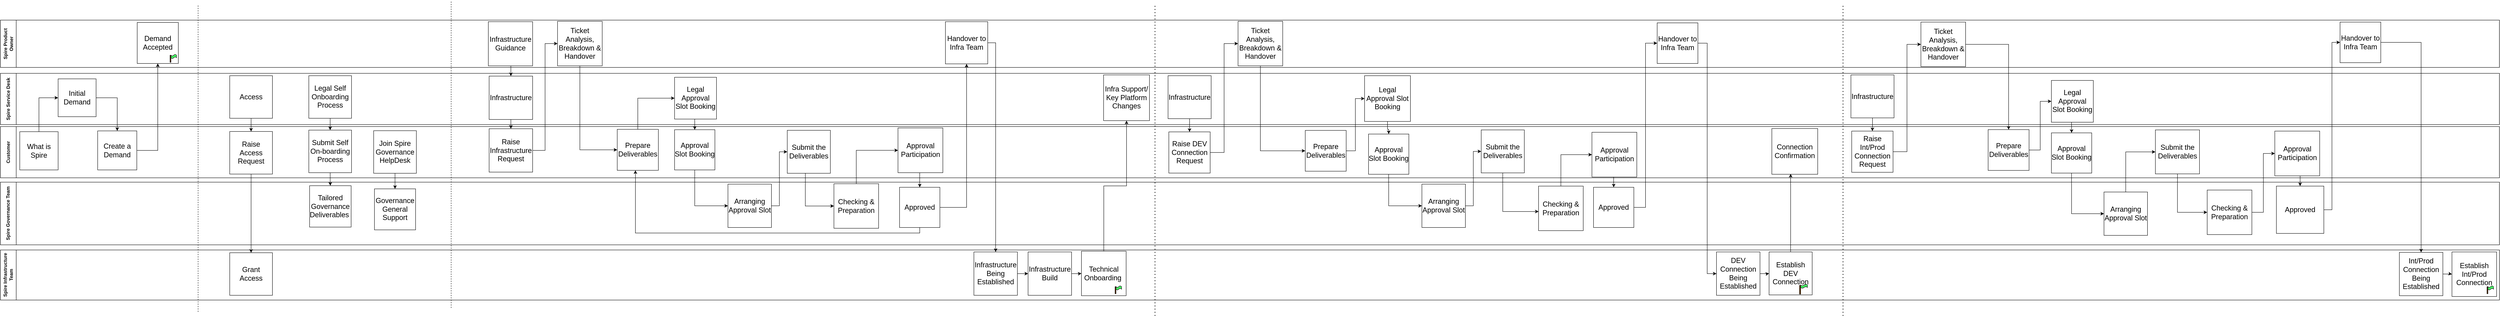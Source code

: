 <mxfile version="24.6.5" type="github">
  <diagram name="Page-1" id="jH9X4JJsDZ_ZStQkH7_o">
    <mxGraphModel dx="3366" dy="1893" grid="1" gridSize="10" guides="1" tooltips="1" connect="1" arrows="1" fold="1" page="1" pageScale="1" pageWidth="850" pageHeight="1100" math="0" shadow="0">
      <root>
        <mxCell id="0" />
        <mxCell id="1" parent="0" />
        <mxCell id="82_Ag931LT2ZOT2VYiMG-121" style="edgeStyle=orthogonalEdgeStyle;rounded=0;orthogonalLoop=1;jettySize=auto;html=1;exitX=0.5;exitY=0;exitDx=0;exitDy=0;entryX=0;entryY=0.5;entryDx=0;entryDy=0;" parent="1" source="qbZJIbXkHSn2Dnnv8URz-1" target="82_Ag931LT2ZOT2VYiMG-100" edge="1">
          <mxGeometry relative="1" as="geometry" />
        </mxCell>
        <mxCell id="jGQv9b9LemF5QD2wP8w_-19" value="Spire Product Owner" style="swimlane;horizontal=0;whiteSpace=wrap;html=1;startSize=40;" parent="1" vertex="1">
          <mxGeometry x="-1180" y="-200" width="6320" height="120" as="geometry" />
        </mxCell>
        <mxCell id="82_Ag931LT2ZOT2VYiMG-1" value="&lt;div&gt;&lt;font style=&quot;font-size: 18px;&quot;&gt;Handover to Infra Team&lt;/font&gt;&lt;/div&gt;" style="whiteSpace=wrap;html=1;aspect=fixed;spacing=1;" parent="jGQv9b9LemF5QD2wP8w_-19" vertex="1">
          <mxGeometry x="2390" y="4" width="107" height="107" as="geometry" />
        </mxCell>
        <mxCell id="jGQv9b9LemF5QD2wP8w_-6" value="&lt;font style=&quot;font-size: 18px;&quot;&gt;Infrastructure Guidance&lt;/font&gt;" style="whiteSpace=wrap;html=1;aspect=fixed;" parent="jGQv9b9LemF5QD2wP8w_-19" vertex="1">
          <mxGeometry x="1234" y="4" width="112" height="112" as="geometry" />
        </mxCell>
        <mxCell id="qbZJIbXkHSn2Dnnv8URz-4" value="&lt;font style=&quot;font-size: 18px;&quot;&gt;Demand Accepted&lt;/font&gt;" style="whiteSpace=wrap;html=1;aspect=fixed;" parent="jGQv9b9LemF5QD2wP8w_-19" vertex="1">
          <mxGeometry x="346" y="6" width="104" height="104" as="geometry" />
        </mxCell>
        <mxCell id="82_Ag931LT2ZOT2VYiMG-70" value="" style="group" parent="jGQv9b9LemF5QD2wP8w_-19" vertex="1" connectable="0">
          <mxGeometry x="429" y="87" width="16.4" height="20" as="geometry" />
        </mxCell>
        <mxCell id="82_Ag931LT2ZOT2VYiMG-67" value="" style="shape=tape;whiteSpace=wrap;html=1;fillColor=#4AFF68;" parent="82_Ag931LT2ZOT2VYiMG-70" vertex="1">
          <mxGeometry x="2.343" width="14.057" height="10.526" as="geometry" />
        </mxCell>
        <mxCell id="82_Ag931LT2ZOT2VYiMG-69" value="" style="rounded=0;whiteSpace=wrap;html=1;fillColor=#663300;" parent="82_Ag931LT2ZOT2VYiMG-70" vertex="1">
          <mxGeometry y="2.105" width="2.343" height="17.895" as="geometry" />
        </mxCell>
        <mxCell id="jGQv9b9LemF5QD2wP8w_-8" value="&lt;font style=&quot;font-size: 18px;&quot;&gt;Ticket Analysis, Breakdown &amp;amp; Handover&lt;/font&gt;" style="whiteSpace=wrap;html=1;aspect=fixed;" parent="jGQv9b9LemF5QD2wP8w_-19" vertex="1">
          <mxGeometry x="1409" y="3" width="113" height="113" as="geometry" />
        </mxCell>
        <mxCell id="82_Ag931LT2ZOT2VYiMG-153" value="&lt;font style=&quot;font-size: 18px;&quot;&gt;Ticket Analysis, Breakdown &amp;amp; Handover&lt;/font&gt;" style="whiteSpace=wrap;html=1;aspect=fixed;" parent="jGQv9b9LemF5QD2wP8w_-19" vertex="1">
          <mxGeometry x="3130" y="3" width="113" height="113" as="geometry" />
        </mxCell>
        <mxCell id="82_Ag931LT2ZOT2VYiMG-25" value="&lt;div&gt;&lt;font style=&quot;font-size: 18px;&quot;&gt;Handover to Infra Team&lt;/font&gt;&lt;/div&gt;" style="whiteSpace=wrap;html=1;aspect=fixed;spacing=1;" parent="jGQv9b9LemF5QD2wP8w_-19" vertex="1">
          <mxGeometry x="4190" y="7" width="103" height="103" as="geometry" />
        </mxCell>
        <mxCell id="82_Ag931LT2ZOT2VYiMG-188" value="" style="endArrow=none;dashed=1;html=1;rounded=0;" parent="jGQv9b9LemF5QD2wP8w_-19" edge="1">
          <mxGeometry width="50" height="50" relative="1" as="geometry">
            <mxPoint x="1140" y="730" as="sourcePoint" />
            <mxPoint x="1140" y="-50" as="targetPoint" />
          </mxGeometry>
        </mxCell>
        <mxCell id="jGQv9b9LemF5QD2wP8w_-20" value="Customer" style="swimlane;horizontal=0;whiteSpace=wrap;html=1;startSize=40;" parent="1" vertex="1">
          <mxGeometry x="-1180" y="70" width="6320" height="130" as="geometry" />
        </mxCell>
        <mxCell id="qbZJIbXkHSn2Dnnv8URz-3" value="&lt;font style=&quot;font-size: 18px;&quot;&gt;Create a Demand&lt;/font&gt;" style="whiteSpace=wrap;html=1;aspect=fixed;" parent="jGQv9b9LemF5QD2wP8w_-20" vertex="1">
          <mxGeometry x="246" y="11" width="99" height="99" as="geometry" />
        </mxCell>
        <mxCell id="82_Ag931LT2ZOT2VYiMG-110" value="&lt;div&gt;&lt;font style=&quot;font-size: 18px;&quot;&gt;Join Spire Governance HelpDesk&lt;/font&gt;&lt;/div&gt;" style="whiteSpace=wrap;html=1;aspect=fixed;spacing=1;" parent="jGQv9b9LemF5QD2wP8w_-20" vertex="1">
          <mxGeometry x="944" y="10.5" width="108" height="108" as="geometry" />
        </mxCell>
        <mxCell id="qbZJIbXkHSn2Dnnv8URz-2" value="&lt;font style=&quot;font-size: 18px;&quot;&gt;Submit Self On-boarding Process&lt;/font&gt;" style="whiteSpace=wrap;html=1;aspect=fixed;" parent="jGQv9b9LemF5QD2wP8w_-20" vertex="1">
          <mxGeometry x="780" y="9" width="108" height="108" as="geometry" />
        </mxCell>
        <mxCell id="qbZJIbXkHSn2Dnnv8URz-1" value="&lt;font style=&quot;font-size: 18px;&quot;&gt;What is Spire&lt;/font&gt;" style="whiteSpace=wrap;html=1;aspect=fixed;" parent="jGQv9b9LemF5QD2wP8w_-20" vertex="1">
          <mxGeometry x="49" y="13" width="97" height="97" as="geometry" />
        </mxCell>
        <mxCell id="82_Ag931LT2ZOT2VYiMG-127" value="&lt;font style=&quot;font-size: 18px;&quot;&gt;Raise Access Request&lt;/font&gt;" style="whiteSpace=wrap;html=1;aspect=fixed;" parent="jGQv9b9LemF5QD2wP8w_-20" vertex="1">
          <mxGeometry x="580" y="12.5" width="108" height="108" as="geometry" />
        </mxCell>
        <mxCell id="jGQv9b9LemF5QD2wP8w_-10" value="&lt;span style=&quot;font-size: 18px;&quot;&gt;Approval Participation&lt;/span&gt;" style="whiteSpace=wrap;html=1;aspect=fixed;spacing=1;" parent="jGQv9b9LemF5QD2wP8w_-20" vertex="1">
          <mxGeometry x="2270" y="3.5" width="113.5" height="113.5" as="geometry" />
        </mxCell>
        <mxCell id="jGQv9b9LemF5QD2wP8w_-9" value="&lt;div&gt;&lt;font style=&quot;font-size: 18px;&quot;&gt;Submit the Deliverables&lt;/font&gt;&lt;/div&gt;" style="whiteSpace=wrap;html=1;aspect=fixed;spacing=1;" parent="jGQv9b9LemF5QD2wP8w_-20" vertex="1">
          <mxGeometry x="1990" y="9.5" width="109" height="109" as="geometry" />
        </mxCell>
        <mxCell id="jGQv9b9LemF5QD2wP8w_-5" value="&lt;div&gt;&lt;font style=&quot;font-size: 18px;&quot;&gt;Approval Slot Booking&lt;/font&gt;&lt;/div&gt;" style="whiteSpace=wrap;html=1;aspect=fixed;spacing=1;" parent="jGQv9b9LemF5QD2wP8w_-20" vertex="1">
          <mxGeometry x="1705" y="8" width="102" height="102" as="geometry" />
        </mxCell>
        <mxCell id="jGQv9b9LemF5QD2wP8w_-4" value="&lt;div&gt;&lt;font style=&quot;font-size: 18px;&quot;&gt;Prepare Deliverables&lt;/font&gt;&lt;/div&gt;" style="whiteSpace=wrap;html=1;aspect=fixed;spacing=1;" parent="jGQv9b9LemF5QD2wP8w_-20" vertex="1">
          <mxGeometry x="1560" y="7" width="104" height="104" as="geometry" />
        </mxCell>
        <mxCell id="82_Ag931LT2ZOT2VYiMG-11" value="&lt;div&gt;&lt;font style=&quot;font-size: 18px;&quot;&gt;Prepare Deliverables&lt;/font&gt;&lt;/div&gt;" style="whiteSpace=wrap;html=1;aspect=fixed;spacing=1;" parent="jGQv9b9LemF5QD2wP8w_-20" vertex="1">
          <mxGeometry x="3300" y="9.75" width="103.5" height="103.5" as="geometry" />
        </mxCell>
        <mxCell id="82_Ag931LT2ZOT2VYiMG-111" value="&lt;span style=&quot;font-size: 18px;&quot;&gt;Infrastructure&lt;/span&gt;" style="whiteSpace=wrap;html=1;aspect=fixed;" parent="jGQv9b9LemF5QD2wP8w_-20" vertex="1">
          <mxGeometry x="2953" y="-129" width="109" height="109" as="geometry" />
        </mxCell>
        <mxCell id="82_Ag931LT2ZOT2VYiMG-135" value="&lt;font style=&quot;font-size: 18px;&quot;&gt;Raise Infrastructure Request&lt;/font&gt;" style="whiteSpace=wrap;html=1;aspect=fixed;" parent="jGQv9b9LemF5QD2wP8w_-20" vertex="1">
          <mxGeometry x="1236" y="5.5" width="110" height="110" as="geometry" />
        </mxCell>
        <mxCell id="jGQv9b9LemF5QD2wP8w_-2" value="&lt;div&gt;&lt;font style=&quot;font-size: 18px;&quot;&gt;Raise DEV Connection Request&lt;/font&gt;&lt;/div&gt;" style="whiteSpace=wrap;html=1;aspect=fixed;spacing=1;" parent="jGQv9b9LemF5QD2wP8w_-20" vertex="1">
          <mxGeometry x="2955" y="13.5" width="104.5" height="104.5" as="geometry" />
        </mxCell>
        <mxCell id="82_Ag931LT2ZOT2VYiMG-152" style="edgeStyle=orthogonalEdgeStyle;rounded=0;orthogonalLoop=1;jettySize=auto;html=1;" parent="jGQv9b9LemF5QD2wP8w_-20" source="82_Ag931LT2ZOT2VYiMG-111" target="jGQv9b9LemF5QD2wP8w_-2" edge="1">
          <mxGeometry relative="1" as="geometry" />
        </mxCell>
        <mxCell id="82_Ag931LT2ZOT2VYiMG-183" value="&lt;font style=&quot;font-size: 18px;&quot;&gt;Connection Confirmation&lt;/font&gt;" style="whiteSpace=wrap;html=1;aspect=fixed;spacing=1;" parent="jGQv9b9LemF5QD2wP8w_-20" vertex="1">
          <mxGeometry x="4480" y="5" width="116" height="116" as="geometry" />
        </mxCell>
        <mxCell id="82_Ag931LT2ZOT2VYiMG-157" value="&lt;div&gt;&lt;font style=&quot;font-size: 18px;&quot;&gt;Submit the Deliverables&lt;/font&gt;&lt;/div&gt;" style="whiteSpace=wrap;html=1;aspect=fixed;spacing=1;" parent="jGQv9b9LemF5QD2wP8w_-20" vertex="1">
          <mxGeometry x="3745" y="8.5" width="109" height="109" as="geometry" />
        </mxCell>
        <mxCell id="82_Ag931LT2ZOT2VYiMG-224" value="&lt;div&gt;&lt;font style=&quot;font-size: 18px;&quot;&gt;Submit the Deliverables&lt;/font&gt;&lt;/div&gt;" style="whiteSpace=wrap;html=1;aspect=fixed;spacing=1;" parent="jGQv9b9LemF5QD2wP8w_-20" vertex="1">
          <mxGeometry x="5450" y="8.5" width="111.5" height="111.5" as="geometry" />
        </mxCell>
        <mxCell id="jGQv9b9LemF5QD2wP8w_-22" value="Spire Governance Team" style="swimlane;horizontal=0;whiteSpace=wrap;html=1;startSize=40;" parent="1" vertex="1">
          <mxGeometry x="-1180" y="211" width="6320" height="159" as="geometry" />
        </mxCell>
        <mxCell id="82_Ag931LT2ZOT2VYiMG-109" value="&lt;font style=&quot;font-size: 18px;&quot;&gt;Tailored Governance Deliverables&amp;nbsp;&lt;/font&gt;" style="whiteSpace=wrap;html=1;aspect=fixed;" parent="jGQv9b9LemF5QD2wP8w_-22" vertex="1">
          <mxGeometry x="782" y="9" width="105" height="105" as="geometry" />
        </mxCell>
        <mxCell id="jGQv9b9LemF5QD2wP8w_-7" value="&lt;div&gt;&lt;font style=&quot;font-size: 18px;&quot;&gt;Governance General Support&lt;/font&gt;&lt;/div&gt;" style="whiteSpace=wrap;html=1;aspect=fixed;spacing=1;" parent="jGQv9b9LemF5QD2wP8w_-22" vertex="1">
          <mxGeometry x="946" y="17" width="104" height="104" as="geometry" />
        </mxCell>
        <mxCell id="jGQv9b9LemF5QD2wP8w_-15" value="&lt;div&gt;&lt;font style=&quot;font-size: 18px;&quot;&gt;Arranging Approval Slot&lt;/font&gt;&lt;/div&gt;" style="whiteSpace=wrap;html=1;aspect=fixed;spacing=1;" parent="jGQv9b9LemF5QD2wP8w_-22" vertex="1">
          <mxGeometry x="1840" y="5" width="110" height="110" as="geometry" />
        </mxCell>
        <mxCell id="jGQv9b9LemF5QD2wP8w_-13" value="&lt;div&gt;&lt;font style=&quot;font-size: 18px;&quot;&gt;Checking &amp;amp; Preparation&lt;/font&gt;&lt;/div&gt;" style="whiteSpace=wrap;html=1;aspect=fixed;spacing=1;" parent="jGQv9b9LemF5QD2wP8w_-22" vertex="1">
          <mxGeometry x="2108" y="4" width="113" height="113" as="geometry" />
        </mxCell>
        <mxCell id="jGQv9b9LemF5QD2wP8w_-16" value="&lt;div&gt;&lt;font style=&quot;font-size: 18px;&quot;&gt;Approved&lt;/font&gt;&lt;/div&gt;" style="whiteSpace=wrap;html=1;aspect=fixed;spacing=1;align=center;verticalAlign=middle;horizontal=1;labelPosition=center;verticalLabelPosition=middle;" parent="jGQv9b9LemF5QD2wP8w_-22" vertex="1">
          <mxGeometry x="2274" y="13" width="102" height="102" as="geometry" />
        </mxCell>
        <mxCell id="82_Ag931LT2ZOT2VYiMG-155" value="&lt;span style=&quot;font-size: 18px;&quot;&gt;Approval Participation&lt;/span&gt;" style="whiteSpace=wrap;html=1;aspect=fixed;spacing=1;" parent="jGQv9b9LemF5QD2wP8w_-22" vertex="1">
          <mxGeometry x="4025" y="-126.5" width="113.5" height="113.5" as="geometry" />
        </mxCell>
        <mxCell id="82_Ag931LT2ZOT2VYiMG-158" value="&lt;div&gt;&lt;font style=&quot;font-size: 18px;&quot;&gt;Approval Slot Booking&lt;/font&gt;&lt;/div&gt;" style="whiteSpace=wrap;html=1;aspect=fixed;spacing=1;" parent="jGQv9b9LemF5QD2wP8w_-22" vertex="1">
          <mxGeometry x="3460" y="-122" width="102" height="102" as="geometry" />
        </mxCell>
        <mxCell id="82_Ag931LT2ZOT2VYiMG-159" value="&lt;div&gt;&lt;font style=&quot;font-size: 18px;&quot;&gt;Arranging Approval Slot&lt;/font&gt;&lt;/div&gt;" style="whiteSpace=wrap;html=1;aspect=fixed;spacing=1;" parent="jGQv9b9LemF5QD2wP8w_-22" vertex="1">
          <mxGeometry x="3595" y="5" width="110" height="110" as="geometry" />
        </mxCell>
        <mxCell id="82_Ag931LT2ZOT2VYiMG-245" style="edgeStyle=orthogonalEdgeStyle;rounded=0;orthogonalLoop=1;jettySize=auto;html=1;entryX=0;entryY=0.5;entryDx=0;entryDy=0;exitX=0.5;exitY=0;exitDx=0;exitDy=0;" parent="jGQv9b9LemF5QD2wP8w_-22" source="82_Ag931LT2ZOT2VYiMG-160" target="82_Ag931LT2ZOT2VYiMG-155" edge="1">
          <mxGeometry relative="1" as="geometry" />
        </mxCell>
        <mxCell id="82_Ag931LT2ZOT2VYiMG-160" value="&lt;div&gt;&lt;font style=&quot;font-size: 18px;&quot;&gt;Checking &amp;amp; Preparation&lt;/font&gt;&lt;/div&gt;" style="whiteSpace=wrap;html=1;aspect=fixed;spacing=1;" parent="jGQv9b9LemF5QD2wP8w_-22" vertex="1">
          <mxGeometry x="3890" y="10" width="113" height="113" as="geometry" />
        </mxCell>
        <mxCell id="82_Ag931LT2ZOT2VYiMG-162" value="&lt;div&gt;&lt;font style=&quot;font-size: 18px;&quot;&gt;Approved&lt;/font&gt;&lt;/div&gt;" style="whiteSpace=wrap;html=1;aspect=fixed;spacing=1;align=center;verticalAlign=middle;horizontal=1;labelPosition=center;verticalLabelPosition=middle;" parent="jGQv9b9LemF5QD2wP8w_-22" vertex="1">
          <mxGeometry x="4029" y="13" width="102" height="102" as="geometry" />
        </mxCell>
        <mxCell id="82_Ag931LT2ZOT2VYiMG-168" style="edgeStyle=orthogonalEdgeStyle;rounded=0;orthogonalLoop=1;jettySize=auto;html=1;" parent="jGQv9b9LemF5QD2wP8w_-22" source="82_Ag931LT2ZOT2VYiMG-163" target="82_Ag931LT2ZOT2VYiMG-158" edge="1">
          <mxGeometry relative="1" as="geometry" />
        </mxCell>
        <mxCell id="82_Ag931LT2ZOT2VYiMG-163" value="&lt;font style=&quot;font-size: 18px;&quot;&gt;Legal Approval Slot Booking&lt;/font&gt;" style="whiteSpace=wrap;html=1;aspect=fixed;spacing=1;" parent="jGQv9b9LemF5QD2wP8w_-22" vertex="1">
          <mxGeometry x="3450" y="-270" width="116" height="116" as="geometry" />
        </mxCell>
        <mxCell id="82_Ag931LT2ZOT2VYiMG-164" style="edgeStyle=orthogonalEdgeStyle;rounded=0;orthogonalLoop=1;jettySize=auto;html=1;exitX=0.5;exitY=1;exitDx=0;exitDy=0;entryX=0;entryY=0.5;entryDx=0;entryDy=0;" parent="jGQv9b9LemF5QD2wP8w_-22" source="82_Ag931LT2ZOT2VYiMG-158" target="82_Ag931LT2ZOT2VYiMG-159" edge="1">
          <mxGeometry relative="1" as="geometry" />
        </mxCell>
        <mxCell id="82_Ag931LT2ZOT2VYiMG-166" style="edgeStyle=orthogonalEdgeStyle;rounded=0;orthogonalLoop=1;jettySize=auto;html=1;exitX=0.5;exitY=1;exitDx=0;exitDy=0;entryX=0.5;entryY=0;entryDx=0;entryDy=0;" parent="jGQv9b9LemF5QD2wP8w_-22" source="82_Ag931LT2ZOT2VYiMG-155" target="82_Ag931LT2ZOT2VYiMG-162" edge="1">
          <mxGeometry relative="1" as="geometry" />
        </mxCell>
        <mxCell id="82_Ag931LT2ZOT2VYiMG-237" style="edgeStyle=orthogonalEdgeStyle;rounded=0;orthogonalLoop=1;jettySize=auto;html=1;" parent="jGQv9b9LemF5QD2wP8w_-22" source="82_Ag931LT2ZOT2VYiMG-218" target="82_Ag931LT2ZOT2VYiMG-220" edge="1">
          <mxGeometry relative="1" as="geometry" />
        </mxCell>
        <mxCell id="82_Ag931LT2ZOT2VYiMG-218" value="&lt;font style=&quot;font-size: 18px;&quot;&gt;Ticket Analysis, Breakdown &amp;amp; Handover&lt;/font&gt;" style="whiteSpace=wrap;html=1;aspect=fixed;" parent="jGQv9b9LemF5QD2wP8w_-22" vertex="1">
          <mxGeometry x="4857" y="-406" width="113" height="113" as="geometry" />
        </mxCell>
        <mxCell id="82_Ag931LT2ZOT2VYiMG-256" style="edgeStyle=orthogonalEdgeStyle;rounded=0;orthogonalLoop=1;jettySize=auto;html=1;exitX=1;exitY=0.5;exitDx=0;exitDy=0;" parent="jGQv9b9LemF5QD2wP8w_-22" source="82_Ag931LT2ZOT2VYiMG-219" target="82_Ag931LT2ZOT2VYiMG-231" edge="1">
          <mxGeometry relative="1" as="geometry" />
        </mxCell>
        <mxCell id="82_Ag931LT2ZOT2VYiMG-219" value="&lt;div&gt;&lt;font style=&quot;font-size: 18px;&quot;&gt;Handover to Infra Team&lt;/font&gt;&lt;/div&gt;" style="whiteSpace=wrap;html=1;aspect=fixed;spacing=1;" parent="jGQv9b9LemF5QD2wP8w_-22" vertex="1">
          <mxGeometry x="5917" y="-406" width="103" height="103" as="geometry" />
        </mxCell>
        <mxCell id="82_Ag931LT2ZOT2VYiMG-238" style="edgeStyle=orthogonalEdgeStyle;rounded=0;orthogonalLoop=1;jettySize=auto;html=1;entryX=0;entryY=0.5;entryDx=0;entryDy=0;" parent="jGQv9b9LemF5QD2wP8w_-22" source="82_Ag931LT2ZOT2VYiMG-220" target="82_Ag931LT2ZOT2VYiMG-229" edge="1">
          <mxGeometry relative="1" as="geometry" />
        </mxCell>
        <mxCell id="82_Ag931LT2ZOT2VYiMG-220" value="&lt;div&gt;&lt;font style=&quot;font-size: 18px;&quot;&gt;Prepare Deliverables&lt;/font&gt;&lt;/div&gt;" style="whiteSpace=wrap;html=1;aspect=fixed;spacing=1;" parent="jGQv9b9LemF5QD2wP8w_-22" vertex="1">
          <mxGeometry x="5027" y="-133.25" width="103.5" height="103.5" as="geometry" />
        </mxCell>
        <mxCell id="82_Ag931LT2ZOT2VYiMG-234" style="edgeStyle=orthogonalEdgeStyle;rounded=0;orthogonalLoop=1;jettySize=auto;html=1;entryX=0.5;entryY=0;entryDx=0;entryDy=0;" parent="jGQv9b9LemF5QD2wP8w_-22" source="82_Ag931LT2ZOT2VYiMG-221" target="82_Ag931LT2ZOT2VYiMG-222" edge="1">
          <mxGeometry relative="1" as="geometry" />
        </mxCell>
        <mxCell id="82_Ag931LT2ZOT2VYiMG-221" value="&lt;span style=&quot;font-size: 18px;&quot;&gt;Infrastructure&lt;/span&gt;" style="whiteSpace=wrap;html=1;aspect=fixed;" parent="jGQv9b9LemF5QD2wP8w_-22" vertex="1">
          <mxGeometry x="4680" y="-272" width="109" height="109" as="geometry" />
        </mxCell>
        <mxCell id="82_Ag931LT2ZOT2VYiMG-236" style="edgeStyle=orthogonalEdgeStyle;rounded=0;orthogonalLoop=1;jettySize=auto;html=1;entryX=0;entryY=0.5;entryDx=0;entryDy=0;" parent="jGQv9b9LemF5QD2wP8w_-22" source="82_Ag931LT2ZOT2VYiMG-222" target="82_Ag931LT2ZOT2VYiMG-218" edge="1">
          <mxGeometry relative="1" as="geometry" />
        </mxCell>
        <mxCell id="82_Ag931LT2ZOT2VYiMG-222" value="&lt;div&gt;&lt;font style=&quot;font-size: 18px;&quot;&gt;Raise Int/Prod Connection Request&lt;/font&gt;&lt;/div&gt;" style="whiteSpace=wrap;html=1;aspect=fixed;spacing=1;" parent="jGQv9b9LemF5QD2wP8w_-22" vertex="1">
          <mxGeometry x="4682" y="-129.5" width="104.5" height="104.5" as="geometry" />
        </mxCell>
        <mxCell id="82_Ag931LT2ZOT2VYiMG-254" style="edgeStyle=orthogonalEdgeStyle;rounded=0;orthogonalLoop=1;jettySize=auto;html=1;exitX=0.5;exitY=1;exitDx=0;exitDy=0;entryX=0.5;entryY=0;entryDx=0;entryDy=0;" parent="jGQv9b9LemF5QD2wP8w_-22" source="82_Ag931LT2ZOT2VYiMG-223" target="82_Ag931LT2ZOT2VYiMG-228" edge="1">
          <mxGeometry relative="1" as="geometry" />
        </mxCell>
        <mxCell id="82_Ag931LT2ZOT2VYiMG-223" value="&lt;span style=&quot;font-size: 18px;&quot;&gt;Approval Participation&lt;/span&gt;" style="whiteSpace=wrap;html=1;aspect=fixed;spacing=1;" parent="jGQv9b9LemF5QD2wP8w_-22" vertex="1">
          <mxGeometry x="5752" y="-129.5" width="113.5" height="113.5" as="geometry" />
        </mxCell>
        <mxCell id="82_Ag931LT2ZOT2VYiMG-240" style="edgeStyle=orthogonalEdgeStyle;rounded=0;orthogonalLoop=1;jettySize=auto;html=1;entryX=0;entryY=0.5;entryDx=0;entryDy=0;exitX=0.5;exitY=1;exitDx=0;exitDy=0;" parent="jGQv9b9LemF5QD2wP8w_-22" source="82_Ag931LT2ZOT2VYiMG-225" target="82_Ag931LT2ZOT2VYiMG-226" edge="1">
          <mxGeometry relative="1" as="geometry" />
        </mxCell>
        <mxCell id="82_Ag931LT2ZOT2VYiMG-225" value="&lt;div&gt;&lt;font style=&quot;font-size: 18px;&quot;&gt;Approval Slot Booking&lt;/font&gt;&lt;/div&gt;" style="whiteSpace=wrap;html=1;aspect=fixed;spacing=1;" parent="jGQv9b9LemF5QD2wP8w_-22" vertex="1">
          <mxGeometry x="5187" y="-125" width="102" height="102" as="geometry" />
        </mxCell>
        <mxCell id="82_Ag931LT2ZOT2VYiMG-226" value="&lt;div&gt;&lt;font style=&quot;font-size: 18px;&quot;&gt;Arranging Approval Slot&lt;/font&gt;&lt;/div&gt;" style="whiteSpace=wrap;html=1;aspect=fixed;spacing=1;" parent="jGQv9b9LemF5QD2wP8w_-22" vertex="1">
          <mxGeometry x="5320" y="25" width="110" height="110" as="geometry" />
        </mxCell>
        <mxCell id="82_Ag931LT2ZOT2VYiMG-253" style="edgeStyle=orthogonalEdgeStyle;rounded=0;orthogonalLoop=1;jettySize=auto;html=1;exitX=1;exitY=0.5;exitDx=0;exitDy=0;entryX=0;entryY=0.5;entryDx=0;entryDy=0;" parent="jGQv9b9LemF5QD2wP8w_-22" source="82_Ag931LT2ZOT2VYiMG-227" target="82_Ag931LT2ZOT2VYiMG-223" edge="1">
          <mxGeometry relative="1" as="geometry" />
        </mxCell>
        <mxCell id="82_Ag931LT2ZOT2VYiMG-227" value="&lt;div&gt;&lt;font style=&quot;font-size: 18px;&quot;&gt;Checking &amp;amp; Preparation&lt;/font&gt;&lt;/div&gt;" style="whiteSpace=wrap;html=1;aspect=fixed;spacing=1;" parent="jGQv9b9LemF5QD2wP8w_-22" vertex="1">
          <mxGeometry x="5581" y="20" width="113" height="113" as="geometry" />
        </mxCell>
        <mxCell id="82_Ag931LT2ZOT2VYiMG-255" style="edgeStyle=orthogonalEdgeStyle;rounded=0;orthogonalLoop=1;jettySize=auto;html=1;entryX=0;entryY=0.5;entryDx=0;entryDy=0;" parent="jGQv9b9LemF5QD2wP8w_-22" source="82_Ag931LT2ZOT2VYiMG-228" target="82_Ag931LT2ZOT2VYiMG-219" edge="1">
          <mxGeometry relative="1" as="geometry" />
        </mxCell>
        <mxCell id="82_Ag931LT2ZOT2VYiMG-228" value="&lt;div&gt;&lt;font style=&quot;font-size: 18px;&quot;&gt;Approved&lt;/font&gt;&lt;/div&gt;" style="whiteSpace=wrap;html=1;aspect=fixed;spacing=1;align=center;verticalAlign=middle;horizontal=1;labelPosition=center;verticalLabelPosition=middle;" parent="jGQv9b9LemF5QD2wP8w_-22" vertex="1">
          <mxGeometry x="5756" y="10" width="120" height="120" as="geometry" />
        </mxCell>
        <mxCell id="82_Ag931LT2ZOT2VYiMG-239" style="edgeStyle=orthogonalEdgeStyle;rounded=0;orthogonalLoop=1;jettySize=auto;html=1;exitX=0.5;exitY=1;exitDx=0;exitDy=0;entryX=0.5;entryY=0;entryDx=0;entryDy=0;" parent="jGQv9b9LemF5QD2wP8w_-22" source="82_Ag931LT2ZOT2VYiMG-229" target="82_Ag931LT2ZOT2VYiMG-225" edge="1">
          <mxGeometry relative="1" as="geometry" />
        </mxCell>
        <mxCell id="82_Ag931LT2ZOT2VYiMG-229" value="&lt;font style=&quot;font-size: 18px;&quot;&gt;Legal Approval Slot Booking&lt;/font&gt;" style="whiteSpace=wrap;html=1;aspect=fixed;spacing=1;" parent="jGQv9b9LemF5QD2wP8w_-22" vertex="1">
          <mxGeometry x="5187" y="-258" width="106" height="106" as="geometry" />
        </mxCell>
        <mxCell id="82_Ag931LT2ZOT2VYiMG-230" value="&lt;div&gt;&lt;font style=&quot;font-size: 18px;&quot;&gt;Establish Int/Prod Connection&lt;/font&gt;&lt;/div&gt;" style="whiteSpace=wrap;html=1;aspect=fixed;spacing=1;" parent="jGQv9b9LemF5QD2wP8w_-22" vertex="1">
          <mxGeometry x="6200" y="177" width="113" height="113" as="geometry" />
        </mxCell>
        <mxCell id="82_Ag931LT2ZOT2VYiMG-258" style="edgeStyle=orthogonalEdgeStyle;rounded=0;orthogonalLoop=1;jettySize=auto;html=1;" parent="jGQv9b9LemF5QD2wP8w_-22" source="82_Ag931LT2ZOT2VYiMG-231" target="82_Ag931LT2ZOT2VYiMG-230" edge="1">
          <mxGeometry relative="1" as="geometry" />
        </mxCell>
        <mxCell id="82_Ag931LT2ZOT2VYiMG-231" value="&lt;span style=&quot;font-size: 18px;&quot;&gt;Int/Prod&lt;/span&gt;&lt;div&gt;&lt;span style=&quot;font-size: 18px;&quot;&gt;Connection Being Established&lt;/span&gt;&lt;/div&gt;" style="whiteSpace=wrap;html=1;aspect=fixed;spacing=1;" parent="jGQv9b9LemF5QD2wP8w_-22" vertex="1">
          <mxGeometry x="6067" y="178" width="110" height="110" as="geometry" />
        </mxCell>
        <mxCell id="82_Ag931LT2ZOT2VYiMG-34" value="Spire Infrastructure Team" style="swimlane;horizontal=0;whiteSpace=wrap;html=1;startSize=40;" parent="1" vertex="1">
          <mxGeometry x="-1180" y="383" width="6320" height="127" as="geometry" />
        </mxCell>
        <mxCell id="82_Ag931LT2ZOT2VYiMG-129" value="&lt;font style=&quot;font-size: 18px;&quot;&gt;Grant Access&lt;/font&gt;" style="whiteSpace=wrap;html=1;aspect=fixed;" parent="82_Ag931LT2ZOT2VYiMG-34" vertex="1">
          <mxGeometry x="580" y="7" width="108" height="108" as="geometry" />
        </mxCell>
        <mxCell id="82_Ag931LT2ZOT2VYiMG-148" style="edgeStyle=orthogonalEdgeStyle;rounded=0;orthogonalLoop=1;jettySize=auto;html=1;entryX=0;entryY=0.5;entryDx=0;entryDy=0;" parent="82_Ag931LT2ZOT2VYiMG-34" source="82_Ag931LT2ZOT2VYiMG-2" target="82_Ag931LT2ZOT2VYiMG-116" edge="1">
          <mxGeometry relative="1" as="geometry" />
        </mxCell>
        <mxCell id="82_Ag931LT2ZOT2VYiMG-2" value="&lt;div&gt;&lt;font style=&quot;font-size: 18px;&quot;&gt;Infrastructure Build&lt;/font&gt;&lt;/div&gt;" style="whiteSpace=wrap;html=1;aspect=fixed;spacing=1;" parent="82_Ag931LT2ZOT2VYiMG-34" vertex="1">
          <mxGeometry x="2599" y="5" width="110" height="110" as="geometry" />
        </mxCell>
        <mxCell id="82_Ag931LT2ZOT2VYiMG-116" value="&lt;font style=&quot;font-size: 18px;&quot;&gt;Technical&lt;/font&gt;&lt;div&gt;&lt;font style=&quot;font-size: 18px;&quot;&gt;Onboarding&amp;nbsp;&lt;/font&gt;&lt;/div&gt;" style="whiteSpace=wrap;html=1;aspect=fixed;spacing=1;" parent="82_Ag931LT2ZOT2VYiMG-34" vertex="1">
          <mxGeometry x="2734" y="3" width="113" height="113" as="geometry" />
        </mxCell>
        <mxCell id="82_Ag931LT2ZOT2VYiMG-169" value="" style="group" parent="82_Ag931LT2ZOT2VYiMG-34" vertex="1" connectable="0">
          <mxGeometry x="2819" y="91" width="16.4" height="20" as="geometry" />
        </mxCell>
        <mxCell id="82_Ag931LT2ZOT2VYiMG-170" value="" style="shape=tape;whiteSpace=wrap;html=1;fillColor=#4AFF68;" parent="82_Ag931LT2ZOT2VYiMG-169" vertex="1">
          <mxGeometry x="2.343" width="14.057" height="10.526" as="geometry" />
        </mxCell>
        <mxCell id="82_Ag931LT2ZOT2VYiMG-171" value="" style="rounded=0;whiteSpace=wrap;html=1;fillColor=#663300;" parent="82_Ag931LT2ZOT2VYiMG-169" vertex="1">
          <mxGeometry y="2.105" width="2.343" height="17.895" as="geometry" />
        </mxCell>
        <mxCell id="82_Ag931LT2ZOT2VYiMG-184" style="edgeStyle=orthogonalEdgeStyle;rounded=0;orthogonalLoop=1;jettySize=auto;html=1;" parent="82_Ag931LT2ZOT2VYiMG-34" source="82_Ag931LT2ZOT2VYiMG-18" edge="1">
          <mxGeometry relative="1" as="geometry">
            <mxPoint x="4527.5" y="-193" as="targetPoint" />
          </mxGeometry>
        </mxCell>
        <mxCell id="82_Ag931LT2ZOT2VYiMG-18" value="&lt;div&gt;&lt;font style=&quot;font-size: 18px;&quot;&gt;Establish DEV Connection&lt;/font&gt;&lt;/div&gt;" style="whiteSpace=wrap;html=1;aspect=fixed;spacing=1;" parent="82_Ag931LT2ZOT2VYiMG-34" vertex="1">
          <mxGeometry x="4473" y="5" width="109" height="109" as="geometry" />
        </mxCell>
        <mxCell id="82_Ag931LT2ZOT2VYiMG-177" style="edgeStyle=orthogonalEdgeStyle;rounded=0;orthogonalLoop=1;jettySize=auto;html=1;exitX=1;exitY=0.5;exitDx=0;exitDy=0;" parent="82_Ag931LT2ZOT2VYiMG-34" source="82_Ag931LT2ZOT2VYiMG-176" target="82_Ag931LT2ZOT2VYiMG-2" edge="1">
          <mxGeometry relative="1" as="geometry" />
        </mxCell>
        <mxCell id="82_Ag931LT2ZOT2VYiMG-176" value="&lt;span style=&quot;font-size: 18px;&quot;&gt;Infrastructure Being Established&lt;/span&gt;" style="whiteSpace=wrap;html=1;aspect=fixed;spacing=1;" parent="82_Ag931LT2ZOT2VYiMG-34" vertex="1">
          <mxGeometry x="2462" y="5" width="110" height="110" as="geometry" />
        </mxCell>
        <mxCell id="82_Ag931LT2ZOT2VYiMG-182" style="edgeStyle=orthogonalEdgeStyle;rounded=0;orthogonalLoop=1;jettySize=auto;html=1;exitX=1;exitY=0.5;exitDx=0;exitDy=0;" parent="82_Ag931LT2ZOT2VYiMG-34" source="82_Ag931LT2ZOT2VYiMG-180" target="82_Ag931LT2ZOT2VYiMG-18" edge="1">
          <mxGeometry relative="1" as="geometry" />
        </mxCell>
        <mxCell id="82_Ag931LT2ZOT2VYiMG-180" value="&lt;span style=&quot;font-size: 18px;&quot;&gt;DEV Connection Being Established&lt;/span&gt;" style="whiteSpace=wrap;html=1;aspect=fixed;spacing=1;" parent="82_Ag931LT2ZOT2VYiMG-34" vertex="1">
          <mxGeometry x="4340" y="5" width="110" height="110" as="geometry" />
        </mxCell>
        <mxCell id="82_Ag931LT2ZOT2VYiMG-190" value="" style="group" parent="82_Ag931LT2ZOT2VYiMG-34" vertex="1" connectable="0">
          <mxGeometry x="4550" y="87" width="20" height="25" as="geometry" />
        </mxCell>
        <mxCell id="82_Ag931LT2ZOT2VYiMG-191" value="" style="shape=tape;whiteSpace=wrap;html=1;fillColor=#4AFF68;" parent="82_Ag931LT2ZOT2VYiMG-190" vertex="1">
          <mxGeometry x="2.86" width="17.14" height="10" as="geometry" />
        </mxCell>
        <mxCell id="82_Ag931LT2ZOT2VYiMG-192" value="" style="rounded=0;whiteSpace=wrap;html=1;fillColor=#663300;" parent="82_Ag931LT2ZOT2VYiMG-190" vertex="1">
          <mxGeometry y="2.63" width="2.86" height="22.37" as="geometry" />
        </mxCell>
        <mxCell id="82_Ag931LT2ZOT2VYiMG-95" value="Spire Service Desk" style="swimlane;horizontal=0;whiteSpace=wrap;html=1;startSize=40;" parent="1" vertex="1">
          <mxGeometry x="-1180" y="-65" width="6320" height="130" as="geometry" />
        </mxCell>
        <mxCell id="82_Ag931LT2ZOT2VYiMG-100" value="&lt;font style=&quot;font-size: 18px;&quot;&gt;Initial Demand&lt;/font&gt;" style="whiteSpace=wrap;html=1;aspect=fixed;" parent="82_Ag931LT2ZOT2VYiMG-95" vertex="1">
          <mxGeometry x="146" y="14" width="96" height="96" as="geometry" />
        </mxCell>
        <mxCell id="82_Ag931LT2ZOT2VYiMG-103" value="&lt;font style=&quot;font-size: 18px;&quot;&gt;Legal Self Onboarding Process&lt;/font&gt;" style="whiteSpace=wrap;html=1;aspect=fixed;" parent="82_Ag931LT2ZOT2VYiMG-95" vertex="1">
          <mxGeometry x="780" y="6" width="108" height="108" as="geometry" />
        </mxCell>
        <mxCell id="82_Ag931LT2ZOT2VYiMG-107" value="&lt;font style=&quot;font-size: 18px;&quot;&gt;Infrastructure&lt;/font&gt;" style="whiteSpace=wrap;html=1;aspect=fixed;" parent="82_Ag931LT2ZOT2VYiMG-95" vertex="1">
          <mxGeometry x="1236" y="7" width="110" height="110" as="geometry" />
        </mxCell>
        <mxCell id="82_Ag931LT2ZOT2VYiMG-128" value="&lt;font style=&quot;font-size: 18px;&quot;&gt;Access&lt;/font&gt;" style="whiteSpace=wrap;html=1;aspect=fixed;" parent="82_Ag931LT2ZOT2VYiMG-95" vertex="1">
          <mxGeometry x="580" y="6" width="108" height="108" as="geometry" />
        </mxCell>
        <mxCell id="82_Ag931LT2ZOT2VYiMG-114" value="&lt;font style=&quot;font-size: 18px;&quot;&gt;Legal Approval Slot Booking&lt;/font&gt;" style="whiteSpace=wrap;html=1;aspect=fixed;spacing=1;" parent="82_Ag931LT2ZOT2VYiMG-95" vertex="1">
          <mxGeometry x="1705" y="10" width="106" height="106" as="geometry" />
        </mxCell>
        <mxCell id="82_Ag931LT2ZOT2VYiMG-117" value="&lt;font style=&quot;font-size: 18px;&quot;&gt;Infra Support/ Key Platform Changes&lt;/font&gt;" style="whiteSpace=wrap;html=1;aspect=fixed;spacing=1;" parent="82_Ag931LT2ZOT2VYiMG-95" vertex="1">
          <mxGeometry x="2790" y="4" width="116" height="116" as="geometry" />
        </mxCell>
        <mxCell id="82_Ag931LT2ZOT2VYiMG-122" style="edgeStyle=orthogonalEdgeStyle;rounded=0;orthogonalLoop=1;jettySize=auto;html=1;exitX=1;exitY=0.5;exitDx=0;exitDy=0;entryX=0.5;entryY=0;entryDx=0;entryDy=0;" parent="1" source="82_Ag931LT2ZOT2VYiMG-100" target="qbZJIbXkHSn2Dnnv8URz-3" edge="1">
          <mxGeometry relative="1" as="geometry" />
        </mxCell>
        <mxCell id="82_Ag931LT2ZOT2VYiMG-123" style="edgeStyle=orthogonalEdgeStyle;rounded=0;orthogonalLoop=1;jettySize=auto;html=1;exitX=1;exitY=0.5;exitDx=0;exitDy=0;entryX=0.5;entryY=1;entryDx=0;entryDy=0;" parent="1" source="qbZJIbXkHSn2Dnnv8URz-3" target="qbZJIbXkHSn2Dnnv8URz-4" edge="1">
          <mxGeometry relative="1" as="geometry" />
        </mxCell>
        <mxCell id="82_Ag931LT2ZOT2VYiMG-130" style="edgeStyle=orthogonalEdgeStyle;rounded=0;orthogonalLoop=1;jettySize=auto;html=1;" parent="1" source="82_Ag931LT2ZOT2VYiMG-128" target="82_Ag931LT2ZOT2VYiMG-127" edge="1">
          <mxGeometry relative="1" as="geometry" />
        </mxCell>
        <mxCell id="82_Ag931LT2ZOT2VYiMG-131" style="edgeStyle=orthogonalEdgeStyle;rounded=0;orthogonalLoop=1;jettySize=auto;html=1;" parent="1" source="82_Ag931LT2ZOT2VYiMG-127" target="82_Ag931LT2ZOT2VYiMG-129" edge="1">
          <mxGeometry relative="1" as="geometry" />
        </mxCell>
        <mxCell id="82_Ag931LT2ZOT2VYiMG-132" style="edgeStyle=orthogonalEdgeStyle;rounded=0;orthogonalLoop=1;jettySize=auto;html=1;" parent="1" source="82_Ag931LT2ZOT2VYiMG-103" target="qbZJIbXkHSn2Dnnv8URz-2" edge="1">
          <mxGeometry relative="1" as="geometry" />
        </mxCell>
        <mxCell id="82_Ag931LT2ZOT2VYiMG-133" style="edgeStyle=orthogonalEdgeStyle;rounded=0;orthogonalLoop=1;jettySize=auto;html=1;" parent="1" source="qbZJIbXkHSn2Dnnv8URz-2" target="82_Ag931LT2ZOT2VYiMG-109" edge="1">
          <mxGeometry relative="1" as="geometry" />
        </mxCell>
        <mxCell id="82_Ag931LT2ZOT2VYiMG-134" style="edgeStyle=orthogonalEdgeStyle;rounded=0;orthogonalLoop=1;jettySize=auto;html=1;exitX=0.5;exitY=1;exitDx=0;exitDy=0;" parent="1" source="82_Ag931LT2ZOT2VYiMG-110" target="jGQv9b9LemF5QD2wP8w_-7" edge="1">
          <mxGeometry relative="1" as="geometry" />
        </mxCell>
        <mxCell id="jGQv9b9LemF5QD2wP8w_-33" style="edgeStyle=orthogonalEdgeStyle;rounded=0;orthogonalLoop=1;jettySize=auto;html=1;exitX=0.5;exitY=1;exitDx=0;exitDy=0;entryX=0;entryY=0.5;entryDx=0;entryDy=0;" parent="1" source="jGQv9b9LemF5QD2wP8w_-5" target="jGQv9b9LemF5QD2wP8w_-15" edge="1">
          <mxGeometry relative="1" as="geometry" />
        </mxCell>
        <mxCell id="82_Ag931LT2ZOT2VYiMG-136" style="edgeStyle=orthogonalEdgeStyle;rounded=0;orthogonalLoop=1;jettySize=auto;html=1;exitX=0.5;exitY=0;exitDx=0;exitDy=0;entryX=0;entryY=0.5;entryDx=0;entryDy=0;" parent="1" source="jGQv9b9LemF5QD2wP8w_-4" target="82_Ag931LT2ZOT2VYiMG-114" edge="1">
          <mxGeometry relative="1" as="geometry" />
        </mxCell>
        <mxCell id="82_Ag931LT2ZOT2VYiMG-137" style="edgeStyle=orthogonalEdgeStyle;rounded=0;orthogonalLoop=1;jettySize=auto;html=1;exitX=0.5;exitY=1;exitDx=0;exitDy=0;entryX=0.5;entryY=0;entryDx=0;entryDy=0;" parent="1" source="82_Ag931LT2ZOT2VYiMG-114" target="jGQv9b9LemF5QD2wP8w_-5" edge="1">
          <mxGeometry relative="1" as="geometry" />
        </mxCell>
        <mxCell id="82_Ag931LT2ZOT2VYiMG-138" style="edgeStyle=orthogonalEdgeStyle;rounded=0;orthogonalLoop=1;jettySize=auto;html=1;exitX=0.5;exitY=1;exitDx=0;exitDy=0;entryX=0.5;entryY=0;entryDx=0;entryDy=0;" parent="1" source="jGQv9b9LemF5QD2wP8w_-6" target="82_Ag931LT2ZOT2VYiMG-107" edge="1">
          <mxGeometry relative="1" as="geometry" />
        </mxCell>
        <mxCell id="82_Ag931LT2ZOT2VYiMG-139" style="edgeStyle=orthogonalEdgeStyle;rounded=0;orthogonalLoop=1;jettySize=auto;html=1;entryX=0.5;entryY=0;entryDx=0;entryDy=0;" parent="1" source="82_Ag931LT2ZOT2VYiMG-107" target="82_Ag931LT2ZOT2VYiMG-135" edge="1">
          <mxGeometry relative="1" as="geometry" />
        </mxCell>
        <mxCell id="82_Ag931LT2ZOT2VYiMG-140" style="edgeStyle=orthogonalEdgeStyle;rounded=0;orthogonalLoop=1;jettySize=auto;html=1;exitX=1;exitY=0.5;exitDx=0;exitDy=0;entryX=0;entryY=0.5;entryDx=0;entryDy=0;" parent="1" source="82_Ag931LT2ZOT2VYiMG-135" target="jGQv9b9LemF5QD2wP8w_-8" edge="1">
          <mxGeometry relative="1" as="geometry" />
        </mxCell>
        <mxCell id="82_Ag931LT2ZOT2VYiMG-143" style="edgeStyle=orthogonalEdgeStyle;rounded=0;orthogonalLoop=1;jettySize=auto;html=1;entryX=0;entryY=0.5;entryDx=0;entryDy=0;exitX=0.5;exitY=1;exitDx=0;exitDy=0;" parent="1" source="jGQv9b9LemF5QD2wP8w_-8" target="jGQv9b9LemF5QD2wP8w_-4" edge="1">
          <mxGeometry relative="1" as="geometry" />
        </mxCell>
        <mxCell id="jGQv9b9LemF5QD2wP8w_-37" style="edgeStyle=orthogonalEdgeStyle;rounded=0;orthogonalLoop=1;jettySize=auto;html=1;exitX=0.5;exitY=1;exitDx=0;exitDy=0;entryX=0.5;entryY=0;entryDx=0;entryDy=0;" parent="1" source="jGQv9b9LemF5QD2wP8w_-10" target="jGQv9b9LemF5QD2wP8w_-16" edge="1">
          <mxGeometry relative="1" as="geometry" />
        </mxCell>
        <mxCell id="jGQv9b9LemF5QD2wP8w_-38" style="edgeStyle=orthogonalEdgeStyle;rounded=0;orthogonalLoop=1;jettySize=auto;html=1;exitX=1;exitY=0.5;exitDx=0;exitDy=0;entryX=0.5;entryY=1;entryDx=0;entryDy=0;" parent="1" source="jGQv9b9LemF5QD2wP8w_-16" target="82_Ag931LT2ZOT2VYiMG-1" edge="1">
          <mxGeometry relative="1" as="geometry">
            <mxPoint x="1260" y="-80" as="targetPoint" />
          </mxGeometry>
        </mxCell>
        <mxCell id="82_Ag931LT2ZOT2VYiMG-144" style="edgeStyle=orthogonalEdgeStyle;rounded=0;orthogonalLoop=1;jettySize=auto;html=1;" parent="1" source="jGQv9b9LemF5QD2wP8w_-16" target="jGQv9b9LemF5QD2wP8w_-4" edge="1">
          <mxGeometry relative="1" as="geometry">
            <mxPoint x="425.556" y="190" as="targetPoint" />
            <Array as="points">
              <mxPoint x="1145" y="340" />
              <mxPoint x="426" y="340" />
            </Array>
          </mxGeometry>
        </mxCell>
        <mxCell id="82_Ag931LT2ZOT2VYiMG-146" style="edgeStyle=orthogonalEdgeStyle;rounded=0;orthogonalLoop=1;jettySize=auto;html=1;exitX=1;exitY=0.5;exitDx=0;exitDy=0;entryX=0.5;entryY=0;entryDx=0;entryDy=0;" parent="1" source="82_Ag931LT2ZOT2VYiMG-1" target="82_Ag931LT2ZOT2VYiMG-176" edge="1">
          <mxGeometry relative="1" as="geometry" />
        </mxCell>
        <mxCell id="82_Ag931LT2ZOT2VYiMG-149" style="edgeStyle=orthogonalEdgeStyle;rounded=0;orthogonalLoop=1;jettySize=auto;html=1;entryX=0.5;entryY=1;entryDx=0;entryDy=0;exitX=0.5;exitY=0;exitDx=0;exitDy=0;" parent="1" source="82_Ag931LT2ZOT2VYiMG-116" target="82_Ag931LT2ZOT2VYiMG-117" edge="1">
          <mxGeometry relative="1" as="geometry">
            <mxPoint x="1610" y="370" as="sourcePoint" />
          </mxGeometry>
        </mxCell>
        <mxCell id="82_Ag931LT2ZOT2VYiMG-154" style="edgeStyle=orthogonalEdgeStyle;rounded=0;orthogonalLoop=1;jettySize=auto;html=1;entryX=0;entryY=0.5;entryDx=0;entryDy=0;" parent="1" source="jGQv9b9LemF5QD2wP8w_-2" target="82_Ag931LT2ZOT2VYiMG-153" edge="1">
          <mxGeometry relative="1" as="geometry" />
        </mxCell>
        <mxCell id="82_Ag931LT2ZOT2VYiMG-167" style="edgeStyle=orthogonalEdgeStyle;rounded=0;orthogonalLoop=1;jettySize=auto;html=1;entryX=0;entryY=0.5;entryDx=0;entryDy=0;" parent="1" source="82_Ag931LT2ZOT2VYiMG-11" target="82_Ag931LT2ZOT2VYiMG-163" edge="1">
          <mxGeometry relative="1" as="geometry" />
        </mxCell>
        <mxCell id="82_Ag931LT2ZOT2VYiMG-173" value="" style="endArrow=none;dashed=1;html=1;dashPattern=1 3;strokeWidth=2;rounded=0;" parent="1" edge="1">
          <mxGeometry width="50" height="50" relative="1" as="geometry">
            <mxPoint x="1740" y="550" as="sourcePoint" />
            <mxPoint x="1740" y="-240" as="targetPoint" />
          </mxGeometry>
        </mxCell>
        <mxCell id="82_Ag931LT2ZOT2VYiMG-174" style="edgeStyle=orthogonalEdgeStyle;rounded=0;orthogonalLoop=1;jettySize=auto;html=1;entryX=0;entryY=0.5;entryDx=0;entryDy=0;" parent="1" source="82_Ag931LT2ZOT2VYiMG-162" target="82_Ag931LT2ZOT2VYiMG-25" edge="1">
          <mxGeometry relative="1" as="geometry" />
        </mxCell>
        <mxCell id="82_Ag931LT2ZOT2VYiMG-181" style="edgeStyle=orthogonalEdgeStyle;rounded=0;orthogonalLoop=1;jettySize=auto;html=1;entryX=0;entryY=0.5;entryDx=0;entryDy=0;" parent="1" source="82_Ag931LT2ZOT2VYiMG-25" target="82_Ag931LT2ZOT2VYiMG-180" edge="1">
          <mxGeometry relative="1" as="geometry" />
        </mxCell>
        <mxCell id="82_Ag931LT2ZOT2VYiMG-187" value="" style="endArrow=none;dashed=1;html=1;rounded=0;" parent="1" edge="1">
          <mxGeometry width="50" height="50" relative="1" as="geometry">
            <mxPoint x="-680" y="540" as="sourcePoint" />
            <mxPoint x="-680" y="-240" as="targetPoint" />
          </mxGeometry>
        </mxCell>
        <mxCell id="82_Ag931LT2ZOT2VYiMG-189" style="edgeStyle=orthogonalEdgeStyle;rounded=0;orthogonalLoop=1;jettySize=auto;html=1;entryX=0;entryY=0.5;entryDx=0;entryDy=0;exitX=0.5;exitY=1;exitDx=0;exitDy=0;" parent="1" source="82_Ag931LT2ZOT2VYiMG-153" target="82_Ag931LT2ZOT2VYiMG-11" edge="1">
          <mxGeometry relative="1" as="geometry" />
        </mxCell>
        <mxCell id="82_Ag931LT2ZOT2VYiMG-198" value="" style="endArrow=none;dashed=1;html=1;dashPattern=1 3;strokeWidth=2;rounded=0;" parent="1" edge="1">
          <mxGeometry width="50" height="50" relative="1" as="geometry">
            <mxPoint x="3480" y="550" as="sourcePoint" />
            <mxPoint x="3480" y="-240" as="targetPoint" />
          </mxGeometry>
        </mxCell>
        <mxCell id="82_Ag931LT2ZOT2VYiMG-243" style="edgeStyle=orthogonalEdgeStyle;rounded=0;orthogonalLoop=1;jettySize=auto;html=1;entryX=0;entryY=0.5;entryDx=0;entryDy=0;" parent="1" source="82_Ag931LT2ZOT2VYiMG-159" target="82_Ag931LT2ZOT2VYiMG-157" edge="1">
          <mxGeometry relative="1" as="geometry" />
        </mxCell>
        <mxCell id="82_Ag931LT2ZOT2VYiMG-244" style="edgeStyle=orthogonalEdgeStyle;rounded=0;orthogonalLoop=1;jettySize=auto;html=1;exitX=0.5;exitY=1;exitDx=0;exitDy=0;entryX=0.001;entryY=0.571;entryDx=0;entryDy=0;entryPerimeter=0;" parent="1" source="82_Ag931LT2ZOT2VYiMG-157" target="82_Ag931LT2ZOT2VYiMG-160" edge="1">
          <mxGeometry relative="1" as="geometry" />
        </mxCell>
        <mxCell id="82_Ag931LT2ZOT2VYiMG-246" style="edgeStyle=orthogonalEdgeStyle;rounded=0;orthogonalLoop=1;jettySize=auto;html=1;entryX=0;entryY=0.5;entryDx=0;entryDy=0;" parent="1" source="jGQv9b9LemF5QD2wP8w_-15" target="jGQv9b9LemF5QD2wP8w_-9" edge="1">
          <mxGeometry relative="1" as="geometry" />
        </mxCell>
        <mxCell id="82_Ag931LT2ZOT2VYiMG-247" style="edgeStyle=orthogonalEdgeStyle;rounded=0;orthogonalLoop=1;jettySize=auto;html=1;exitX=0.419;exitY=0.994;exitDx=0;exitDy=0;entryX=0;entryY=0.5;entryDx=0;entryDy=0;exitPerimeter=0;" parent="1" source="jGQv9b9LemF5QD2wP8w_-9" target="jGQv9b9LemF5QD2wP8w_-13" edge="1">
          <mxGeometry relative="1" as="geometry" />
        </mxCell>
        <mxCell id="82_Ag931LT2ZOT2VYiMG-248" style="edgeStyle=orthogonalEdgeStyle;rounded=0;orthogonalLoop=1;jettySize=auto;html=1;exitX=0.5;exitY=0;exitDx=0;exitDy=0;entryX=0;entryY=0.5;entryDx=0;entryDy=0;" parent="1" source="jGQv9b9LemF5QD2wP8w_-13" target="jGQv9b9LemF5QD2wP8w_-10" edge="1">
          <mxGeometry relative="1" as="geometry" />
        </mxCell>
        <mxCell id="82_Ag931LT2ZOT2VYiMG-250" style="edgeStyle=orthogonalEdgeStyle;rounded=0;orthogonalLoop=1;jettySize=auto;html=1;entryX=0;entryY=0.5;entryDx=0;entryDy=0;exitX=0.5;exitY=1;exitDx=0;exitDy=0;" parent="1" source="82_Ag931LT2ZOT2VYiMG-224" target="82_Ag931LT2ZOT2VYiMG-227" edge="1">
          <mxGeometry relative="1" as="geometry" />
        </mxCell>
        <mxCell id="82_Ag931LT2ZOT2VYiMG-252" style="edgeStyle=orthogonalEdgeStyle;rounded=0;orthogonalLoop=1;jettySize=auto;html=1;entryX=0;entryY=0.5;entryDx=0;entryDy=0;exitX=0.5;exitY=0;exitDx=0;exitDy=0;" parent="1" source="82_Ag931LT2ZOT2VYiMG-226" target="82_Ag931LT2ZOT2VYiMG-224" edge="1">
          <mxGeometry relative="1" as="geometry" />
        </mxCell>
        <mxCell id="82_Ag931LT2ZOT2VYiMG-260" value="" style="shape=tape;whiteSpace=wrap;html=1;fillColor=#4AFF68;" parent="1" vertex="1">
          <mxGeometry x="5110.943" y="474" width="14.057" height="10.526" as="geometry" />
        </mxCell>
        <mxCell id="82_Ag931LT2ZOT2VYiMG-261" value="" style="rounded=0;whiteSpace=wrap;html=1;fillColor=#663300;" parent="1" vertex="1">
          <mxGeometry x="5108.6" y="476.105" width="2.343" height="17.895" as="geometry" />
        </mxCell>
      </root>
    </mxGraphModel>
  </diagram>
</mxfile>
